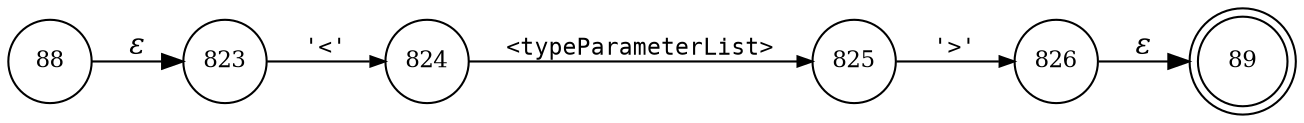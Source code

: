 digraph ATN {
rankdir=LR;
s89[fontsize=11, label="89", shape=doublecircle, fixedsize=true, width=.6];
s823[fontsize=11,label="823", shape=circle, fixedsize=true, width=.55, peripheries=1];
s88[fontsize=11,label="88", shape=circle, fixedsize=true, width=.55, peripheries=1];
s824[fontsize=11,label="824", shape=circle, fixedsize=true, width=.55, peripheries=1];
s825[fontsize=11,label="825", shape=circle, fixedsize=true, width=.55, peripheries=1];
s826[fontsize=11,label="826", shape=circle, fixedsize=true, width=.55, peripheries=1];
s88 -> s823 [fontname="Times-Italic", label="&epsilon;"];
s823 -> s824 [fontsize=11, fontname="Courier", arrowsize=.7, label = "'<'", arrowhead = normal];
s824 -> s825 [fontsize=11, fontname="Courier", arrowsize=.7, label = "<typeParameterList>", arrowhead = normal];
s825 -> s826 [fontsize=11, fontname="Courier", arrowsize=.7, label = "'>'", arrowhead = normal];
s826 -> s89 [fontname="Times-Italic", label="&epsilon;"];
}